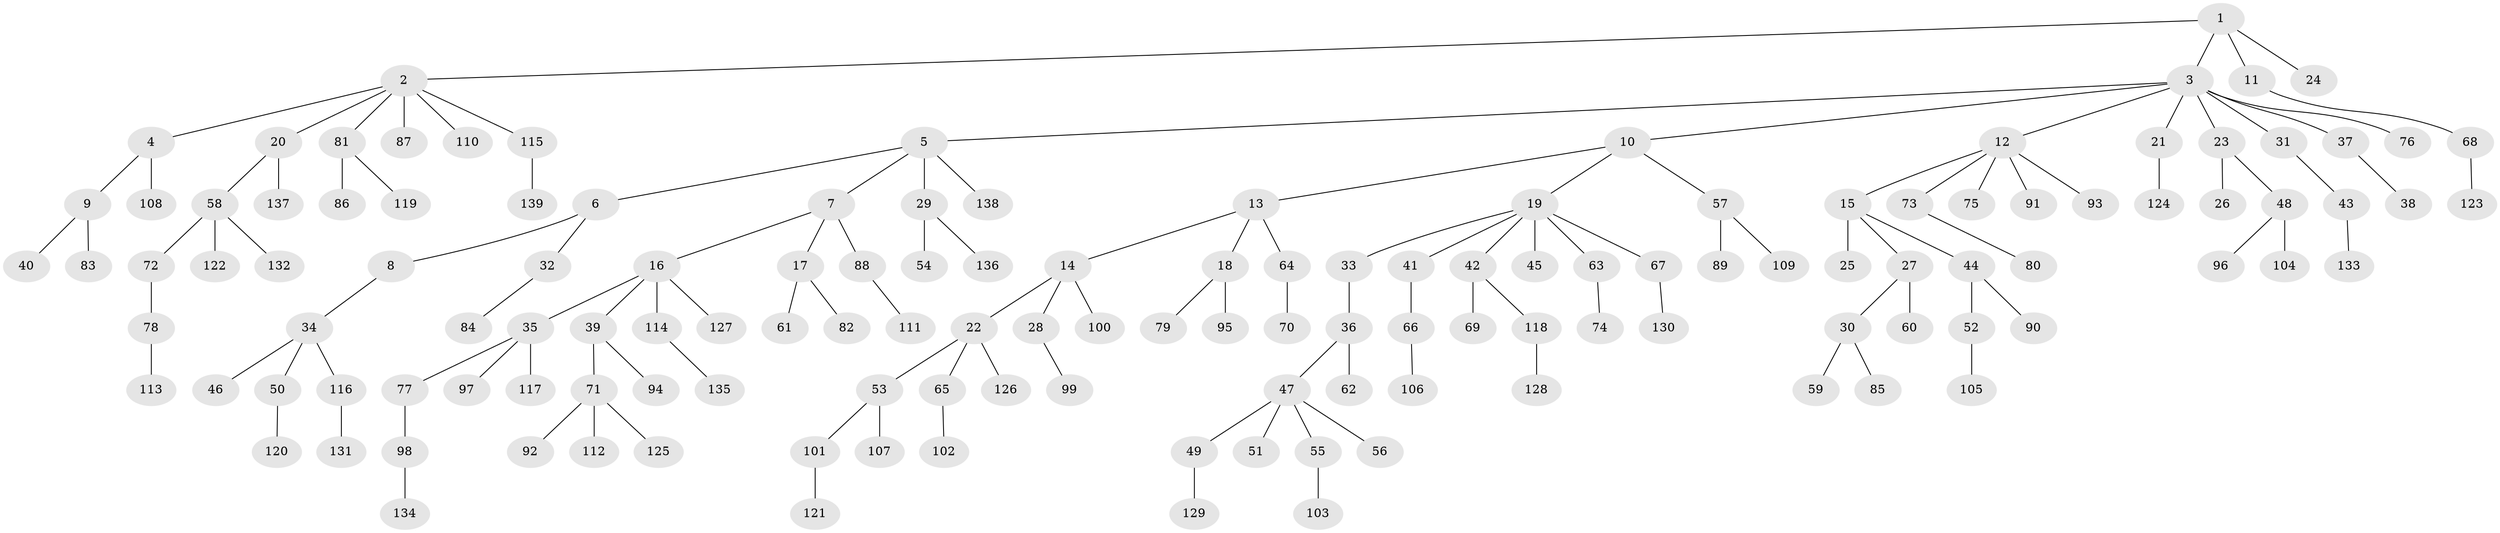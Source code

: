 // coarse degree distribution, {2: 0.2857142857142857, 3: 0.11428571428571428, 1: 0.4857142857142857, 4: 0.05714285714285714, 6: 0.014285714285714285, 8: 0.014285714285714285, 5: 0.02857142857142857}
// Generated by graph-tools (version 1.1) at 2025/37/03/04/25 23:37:29]
// undirected, 139 vertices, 138 edges
graph export_dot {
  node [color=gray90,style=filled];
  1;
  2;
  3;
  4;
  5;
  6;
  7;
  8;
  9;
  10;
  11;
  12;
  13;
  14;
  15;
  16;
  17;
  18;
  19;
  20;
  21;
  22;
  23;
  24;
  25;
  26;
  27;
  28;
  29;
  30;
  31;
  32;
  33;
  34;
  35;
  36;
  37;
  38;
  39;
  40;
  41;
  42;
  43;
  44;
  45;
  46;
  47;
  48;
  49;
  50;
  51;
  52;
  53;
  54;
  55;
  56;
  57;
  58;
  59;
  60;
  61;
  62;
  63;
  64;
  65;
  66;
  67;
  68;
  69;
  70;
  71;
  72;
  73;
  74;
  75;
  76;
  77;
  78;
  79;
  80;
  81;
  82;
  83;
  84;
  85;
  86;
  87;
  88;
  89;
  90;
  91;
  92;
  93;
  94;
  95;
  96;
  97;
  98;
  99;
  100;
  101;
  102;
  103;
  104;
  105;
  106;
  107;
  108;
  109;
  110;
  111;
  112;
  113;
  114;
  115;
  116;
  117;
  118;
  119;
  120;
  121;
  122;
  123;
  124;
  125;
  126;
  127;
  128;
  129;
  130;
  131;
  132;
  133;
  134;
  135;
  136;
  137;
  138;
  139;
  1 -- 2;
  1 -- 3;
  1 -- 11;
  1 -- 24;
  2 -- 4;
  2 -- 20;
  2 -- 81;
  2 -- 87;
  2 -- 110;
  2 -- 115;
  3 -- 5;
  3 -- 10;
  3 -- 12;
  3 -- 21;
  3 -- 23;
  3 -- 31;
  3 -- 37;
  3 -- 76;
  4 -- 9;
  4 -- 108;
  5 -- 6;
  5 -- 7;
  5 -- 29;
  5 -- 138;
  6 -- 8;
  6 -- 32;
  7 -- 16;
  7 -- 17;
  7 -- 88;
  8 -- 34;
  9 -- 40;
  9 -- 83;
  10 -- 13;
  10 -- 19;
  10 -- 57;
  11 -- 68;
  12 -- 15;
  12 -- 73;
  12 -- 75;
  12 -- 91;
  12 -- 93;
  13 -- 14;
  13 -- 18;
  13 -- 64;
  14 -- 22;
  14 -- 28;
  14 -- 100;
  15 -- 25;
  15 -- 27;
  15 -- 44;
  16 -- 35;
  16 -- 39;
  16 -- 114;
  16 -- 127;
  17 -- 61;
  17 -- 82;
  18 -- 79;
  18 -- 95;
  19 -- 33;
  19 -- 41;
  19 -- 42;
  19 -- 45;
  19 -- 63;
  19 -- 67;
  20 -- 58;
  20 -- 137;
  21 -- 124;
  22 -- 53;
  22 -- 65;
  22 -- 126;
  23 -- 26;
  23 -- 48;
  27 -- 30;
  27 -- 60;
  28 -- 99;
  29 -- 54;
  29 -- 136;
  30 -- 59;
  30 -- 85;
  31 -- 43;
  32 -- 84;
  33 -- 36;
  34 -- 46;
  34 -- 50;
  34 -- 116;
  35 -- 77;
  35 -- 97;
  35 -- 117;
  36 -- 47;
  36 -- 62;
  37 -- 38;
  39 -- 71;
  39 -- 94;
  41 -- 66;
  42 -- 69;
  42 -- 118;
  43 -- 133;
  44 -- 52;
  44 -- 90;
  47 -- 49;
  47 -- 51;
  47 -- 55;
  47 -- 56;
  48 -- 96;
  48 -- 104;
  49 -- 129;
  50 -- 120;
  52 -- 105;
  53 -- 101;
  53 -- 107;
  55 -- 103;
  57 -- 89;
  57 -- 109;
  58 -- 72;
  58 -- 122;
  58 -- 132;
  63 -- 74;
  64 -- 70;
  65 -- 102;
  66 -- 106;
  67 -- 130;
  68 -- 123;
  71 -- 92;
  71 -- 112;
  71 -- 125;
  72 -- 78;
  73 -- 80;
  77 -- 98;
  78 -- 113;
  81 -- 86;
  81 -- 119;
  88 -- 111;
  98 -- 134;
  101 -- 121;
  114 -- 135;
  115 -- 139;
  116 -- 131;
  118 -- 128;
}
